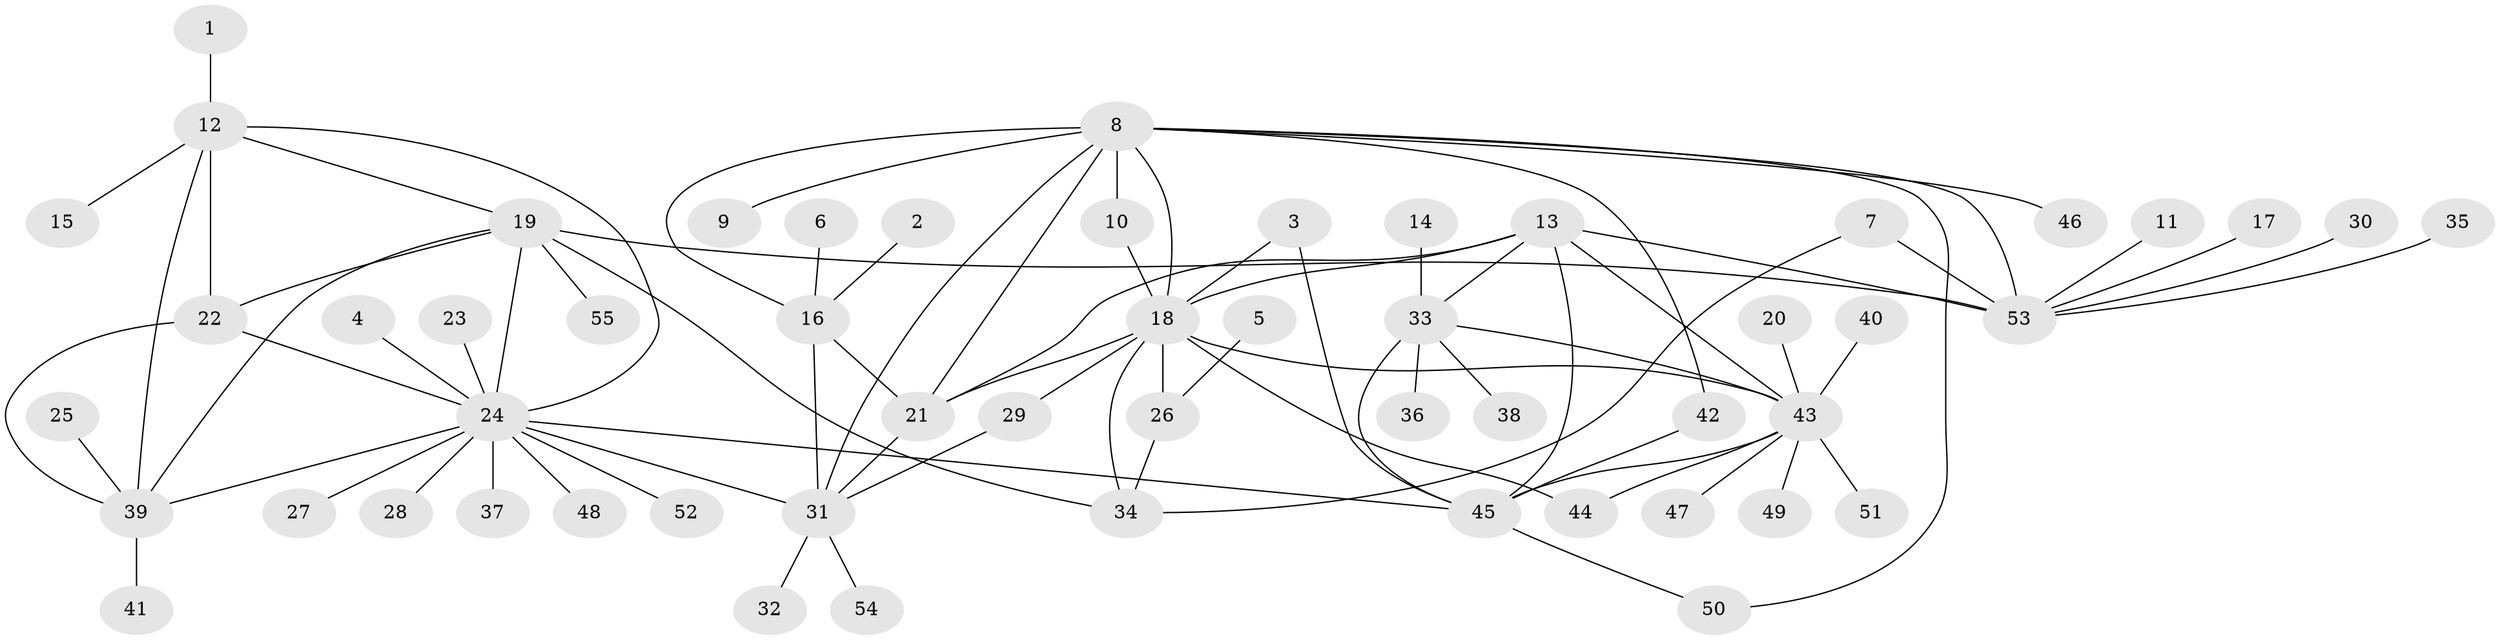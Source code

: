 // original degree distribution, {6: 0.045454545454545456, 7: 0.03636363636363636, 5: 0.01818181818181818, 9: 0.01818181818181818, 13: 0.01818181818181818, 8: 0.05454545454545454, 15: 0.00909090909090909, 4: 0.00909090909090909, 10: 0.01818181818181818, 2: 0.18181818181818182, 1: 0.5818181818181818, 3: 0.00909090909090909}
// Generated by graph-tools (version 1.1) at 2025/02/03/09/25 03:02:42]
// undirected, 55 vertices, 81 edges
graph export_dot {
graph [start="1"]
  node [color=gray90,style=filled];
  1;
  2;
  3;
  4;
  5;
  6;
  7;
  8;
  9;
  10;
  11;
  12;
  13;
  14;
  15;
  16;
  17;
  18;
  19;
  20;
  21;
  22;
  23;
  24;
  25;
  26;
  27;
  28;
  29;
  30;
  31;
  32;
  33;
  34;
  35;
  36;
  37;
  38;
  39;
  40;
  41;
  42;
  43;
  44;
  45;
  46;
  47;
  48;
  49;
  50;
  51;
  52;
  53;
  54;
  55;
  1 -- 12 [weight=1.0];
  2 -- 16 [weight=1.0];
  3 -- 18 [weight=1.0];
  3 -- 45 [weight=1.0];
  4 -- 24 [weight=1.0];
  5 -- 26 [weight=1.0];
  6 -- 16 [weight=1.0];
  7 -- 34 [weight=1.0];
  7 -- 53 [weight=4.0];
  8 -- 9 [weight=1.0];
  8 -- 10 [weight=1.0];
  8 -- 16 [weight=2.0];
  8 -- 18 [weight=1.0];
  8 -- 21 [weight=1.0];
  8 -- 31 [weight=1.0];
  8 -- 42 [weight=1.0];
  8 -- 46 [weight=1.0];
  8 -- 50 [weight=1.0];
  8 -- 53 [weight=1.0];
  10 -- 18 [weight=1.0];
  11 -- 53 [weight=1.0];
  12 -- 15 [weight=1.0];
  12 -- 19 [weight=1.0];
  12 -- 22 [weight=1.0];
  12 -- 24 [weight=1.0];
  12 -- 39 [weight=1.0];
  13 -- 18 [weight=1.0];
  13 -- 21 [weight=1.0];
  13 -- 33 [weight=1.0];
  13 -- 43 [weight=1.0];
  13 -- 45 [weight=2.0];
  13 -- 53 [weight=1.0];
  14 -- 33 [weight=1.0];
  16 -- 21 [weight=2.0];
  16 -- 31 [weight=2.0];
  17 -- 53 [weight=1.0];
  18 -- 21 [weight=1.0];
  18 -- 26 [weight=4.0];
  18 -- 29 [weight=1.0];
  18 -- 34 [weight=2.0];
  18 -- 43 [weight=1.0];
  18 -- 44 [weight=1.0];
  19 -- 22 [weight=1.0];
  19 -- 24 [weight=1.0];
  19 -- 34 [weight=1.0];
  19 -- 39 [weight=1.0];
  19 -- 53 [weight=1.0];
  19 -- 55 [weight=1.0];
  20 -- 43 [weight=1.0];
  21 -- 31 [weight=1.0];
  22 -- 24 [weight=1.0];
  22 -- 39 [weight=1.0];
  23 -- 24 [weight=1.0];
  24 -- 27 [weight=1.0];
  24 -- 28 [weight=1.0];
  24 -- 31 [weight=1.0];
  24 -- 37 [weight=1.0];
  24 -- 39 [weight=1.0];
  24 -- 45 [weight=1.0];
  24 -- 48 [weight=1.0];
  24 -- 52 [weight=1.0];
  25 -- 39 [weight=1.0];
  26 -- 34 [weight=2.0];
  29 -- 31 [weight=1.0];
  30 -- 53 [weight=1.0];
  31 -- 32 [weight=1.0];
  31 -- 54 [weight=1.0];
  33 -- 36 [weight=1.0];
  33 -- 38 [weight=1.0];
  33 -- 43 [weight=1.0];
  33 -- 45 [weight=2.0];
  35 -- 53 [weight=1.0];
  39 -- 41 [weight=1.0];
  40 -- 43 [weight=1.0];
  42 -- 45 [weight=1.0];
  43 -- 44 [weight=1.0];
  43 -- 45 [weight=2.0];
  43 -- 47 [weight=1.0];
  43 -- 49 [weight=1.0];
  43 -- 51 [weight=1.0];
  45 -- 50 [weight=1.0];
}
